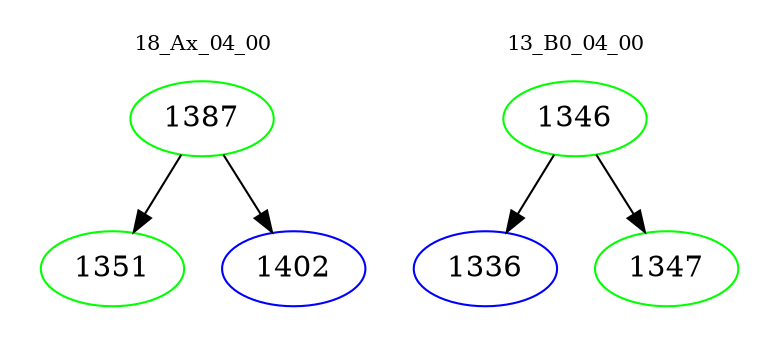 digraph{
subgraph cluster_0 {
color = white
label = "18_Ax_04_00";
fontsize=10;
T0_1387 [label="1387", color="green"]
T0_1387 -> T0_1351 [color="black"]
T0_1351 [label="1351", color="green"]
T0_1387 -> T0_1402 [color="black"]
T0_1402 [label="1402", color="blue"]
}
subgraph cluster_1 {
color = white
label = "13_B0_04_00";
fontsize=10;
T1_1346 [label="1346", color="green"]
T1_1346 -> T1_1336 [color="black"]
T1_1336 [label="1336", color="blue"]
T1_1346 -> T1_1347 [color="black"]
T1_1347 [label="1347", color="green"]
}
}
